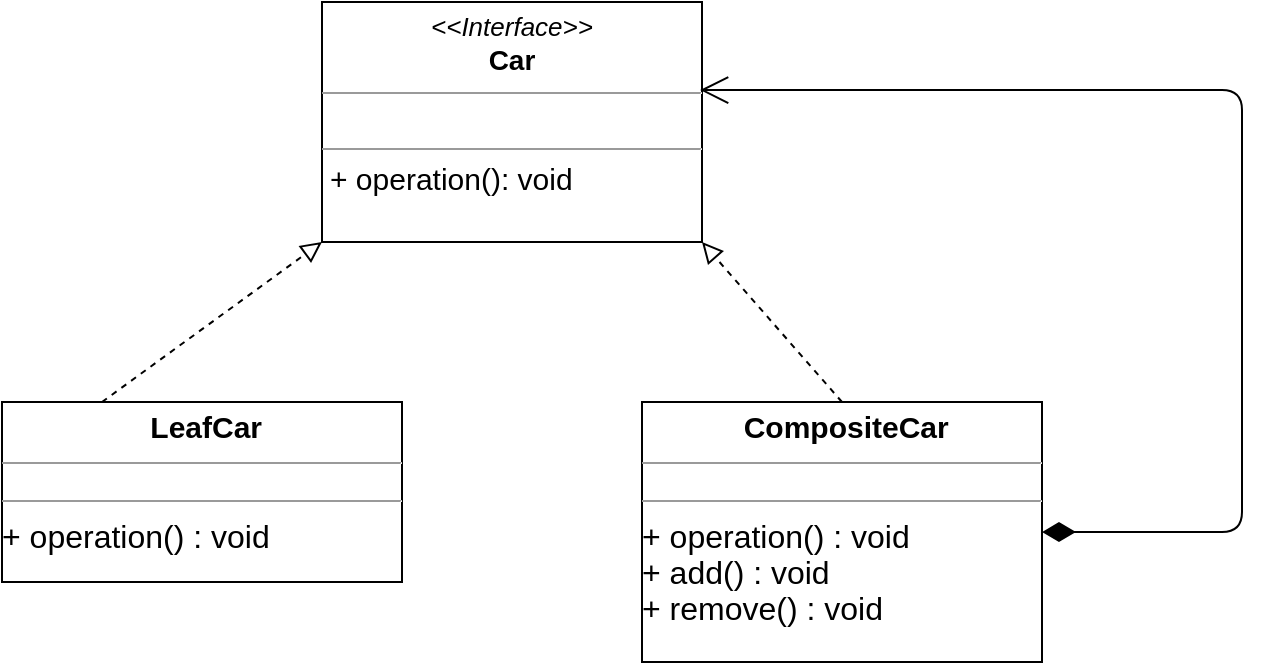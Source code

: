 <mxfile>
    <diagram id="Vkf1kccMHPyQg5MPIpvl" name="Page-1">
        <mxGraphModel dx="820" dy="500" grid="1" gridSize="10" guides="1" tooltips="1" connect="1" arrows="1" fold="1" page="1" pageScale="1" pageWidth="827" pageHeight="1169" math="0" shadow="0">
            <root>
                <mxCell id="0"/>
                <mxCell id="1" parent="0"/>
                <mxCell id="6" value="&lt;p style=&quot;margin: 4px 0px 0px ; text-align: center&quot;&gt;&lt;span style=&quot;font-size: 15px&quot;&gt;&lt;b&gt;&amp;nbsp;CompositeCar&lt;/b&gt;&lt;/span&gt;&lt;br&gt;&lt;/p&gt;&lt;hr size=&quot;1&quot; style=&quot;font-size: 16px&quot;&gt;&lt;div style=&quot;height: 2px ; font-size: 16px&quot;&gt;&lt;/div&gt;&lt;hr size=&quot;1&quot; style=&quot;font-size: 16px&quot;&gt;&lt;div style=&quot;height: 2px ; font-size: 16px&quot;&gt;+ operation() : void&lt;/div&gt;&lt;div style=&quot;height: 2px ; font-size: 16px&quot;&gt;&lt;br&gt;&lt;/div&gt;&lt;div style=&quot;height: 2px ; font-size: 16px&quot;&gt;&lt;br&gt;&lt;/div&gt;&lt;div style=&quot;height: 2px ; font-size: 16px&quot;&gt;&lt;br&gt;&lt;/div&gt;&lt;div style=&quot;height: 2px ; font-size: 16px&quot;&gt;&lt;br&gt;&lt;/div&gt;&lt;div style=&quot;height: 2px ; font-size: 16px&quot;&gt;&lt;br&gt;&lt;/div&gt;&lt;div style=&quot;height: 2px ; font-size: 16px&quot;&gt;&lt;br&gt;&lt;/div&gt;&lt;div style=&quot;height: 2px ; font-size: 16px&quot;&gt;&lt;br&gt;&lt;/div&gt;&lt;div style=&quot;height: 2px ; font-size: 16px&quot;&gt;&lt;br&gt;&lt;/div&gt;&lt;div style=&quot;height: 2px ; font-size: 16px&quot;&gt;+ add() : void&lt;/div&gt;&lt;div style=&quot;height: 2px ; font-size: 16px&quot;&gt;&lt;br&gt;&lt;/div&gt;&lt;div style=&quot;height: 2px ; font-size: 16px&quot;&gt;&lt;br&gt;&lt;/div&gt;&lt;div style=&quot;height: 2px ; font-size: 16px&quot;&gt;&lt;br&gt;&lt;/div&gt;&lt;div style=&quot;height: 2px ; font-size: 16px&quot;&gt;&lt;br&gt;&lt;/div&gt;&lt;div style=&quot;height: 2px ; font-size: 16px&quot;&gt;&lt;br&gt;&lt;/div&gt;&lt;div style=&quot;height: 2px ; font-size: 16px&quot;&gt;&lt;br&gt;&lt;/div&gt;&lt;div style=&quot;height: 2px ; font-size: 16px&quot;&gt;&lt;br&gt;&lt;/div&gt;&lt;div style=&quot;height: 2px ; font-size: 16px&quot;&gt;&lt;br&gt;&lt;/div&gt;&lt;div style=&quot;height: 2px ; font-size: 16px&quot;&gt;+ remove() : void&lt;/div&gt;" style="verticalAlign=top;align=left;overflow=fill;fontSize=12;fontFamily=Helvetica;html=1;" parent="1" vertex="1">
                    <mxGeometry x="440" y="320" width="200" height="130" as="geometry"/>
                </mxCell>
                <mxCell id="13" value="&lt;p style=&quot;margin: 4px 0px 0px ; text-align: center&quot;&gt;&lt;span style=&quot;font-size: 15px&quot;&gt;&lt;b&gt;&amp;nbsp;&lt;/b&gt;&lt;/span&gt;&lt;b style=&quot;font-size: 15px&quot;&gt;LeafCar&lt;/b&gt;&lt;/p&gt;&lt;hr size=&quot;1&quot; style=&quot;font-size: 16px&quot;&gt;&lt;div style=&quot;height: 2px ; font-size: 16px&quot;&gt;&lt;/div&gt;&lt;hr size=&quot;1&quot; style=&quot;font-size: 16px&quot;&gt;&lt;div style=&quot;height: 2px ; font-size: 16px&quot;&gt;+ operation() : void&lt;/div&gt;&lt;div style=&quot;height: 2px ; font-size: 16px&quot;&gt;&lt;br&gt;&lt;/div&gt;&lt;div style=&quot;height: 2px ; font-size: 16px&quot;&gt;&lt;br&gt;&lt;/div&gt;&lt;div style=&quot;height: 2px ; font-size: 16px&quot;&gt;&lt;br&gt;&lt;/div&gt;&lt;div style=&quot;height: 2px ; font-size: 16px&quot;&gt;&lt;br&gt;&lt;/div&gt;&lt;div style=&quot;height: 2px ; font-size: 16px&quot;&gt;&lt;br&gt;&lt;/div&gt;&lt;div style=&quot;height: 2px ; font-size: 16px&quot;&gt;&lt;br&gt;&lt;/div&gt;&lt;div style=&quot;height: 2px ; font-size: 16px&quot;&gt;&lt;br&gt;&lt;/div&gt;&lt;div style=&quot;height: 2px ; font-size: 16px&quot;&gt;&lt;br&gt;&lt;/div&gt;" style="verticalAlign=top;align=left;overflow=fill;fontSize=12;fontFamily=Helvetica;html=1;" vertex="1" parent="1">
                    <mxGeometry x="120" y="320" width="200" height="90" as="geometry"/>
                </mxCell>
                <mxCell id="14" value="&lt;p style=&quot;margin: 4px 0px 0px ; text-align: center ; font-size: 14px&quot;&gt;&lt;i style=&quot;font-size: 13px&quot;&gt;&amp;lt;&amp;lt;Interface&amp;gt;&amp;gt;&lt;/i&gt;&lt;br&gt;&lt;b&gt;&lt;font style=&quot;font-size: 14px&quot;&gt;Car&lt;/font&gt;&lt;/b&gt;&lt;/p&gt;&lt;hr size=&quot;1&quot; style=&quot;font-size: 14px&quot;&gt;&lt;p style=&quot;margin: 0px ; margin-left: 4px&quot;&gt;&lt;br&gt;&lt;/p&gt;&lt;hr size=&quot;1&quot;&gt;&lt;p style=&quot;margin: 0px 0px 0px 4px&quot;&gt;&lt;font style=&quot;font-size: 15px&quot;&gt;+ operation(): void&lt;/font&gt;&lt;br&gt;&lt;/p&gt;" style="verticalAlign=top;align=left;overflow=fill;fontSize=12;fontFamily=Helvetica;html=1;" vertex="1" parent="1">
                    <mxGeometry x="280" y="120" width="190" height="120" as="geometry"/>
                </mxCell>
                <mxCell id="15" value="" style="endArrow=block;startArrow=none;endFill=0;startFill=0;endSize=8;html=1;verticalAlign=bottom;dashed=1;labelBackgroundColor=none;exitX=0.25;exitY=0;exitDx=0;exitDy=0;entryX=0;entryY=1;entryDx=0;entryDy=0;" edge="1" parent="1" source="13" target="14">
                    <mxGeometry width="160" relative="1" as="geometry">
                        <mxPoint x="100.0" y="279.33" as="sourcePoint"/>
                        <mxPoint x="244.14" y="210.0" as="targetPoint"/>
                    </mxGeometry>
                </mxCell>
                <mxCell id="16" value="" style="endArrow=block;startArrow=none;endFill=0;startFill=0;endSize=8;html=1;verticalAlign=bottom;dashed=1;labelBackgroundColor=none;exitX=0.5;exitY=0;exitDx=0;exitDy=0;entryX=1;entryY=1;entryDx=0;entryDy=0;" edge="1" parent="1" source="6" target="14">
                    <mxGeometry width="160" relative="1" as="geometry">
                        <mxPoint x="540" y="290" as="sourcePoint"/>
                        <mxPoint x="650" y="210" as="targetPoint"/>
                    </mxGeometry>
                </mxCell>
                <mxCell id="17" value="" style="endArrow=open;html=1;endSize=12;startArrow=diamondThin;startSize=14;startFill=1;edgeStyle=orthogonalEdgeStyle;align=left;verticalAlign=bottom;entryX=0.995;entryY=0.367;entryDx=0;entryDy=0;entryPerimeter=0;exitX=1;exitY=0.5;exitDx=0;exitDy=0;" edge="1" parent="1" source="6" target="14">
                    <mxGeometry x="-0.625" y="90" relative="1" as="geometry">
                        <mxPoint x="580" y="210" as="sourcePoint"/>
                        <mxPoint x="740" y="210" as="targetPoint"/>
                        <Array as="points">
                            <mxPoint x="740" y="385"/>
                            <mxPoint x="740" y="164"/>
                        </Array>
                        <mxPoint as="offset"/>
                    </mxGeometry>
                </mxCell>
            </root>
        </mxGraphModel>
    </diagram>
</mxfile>